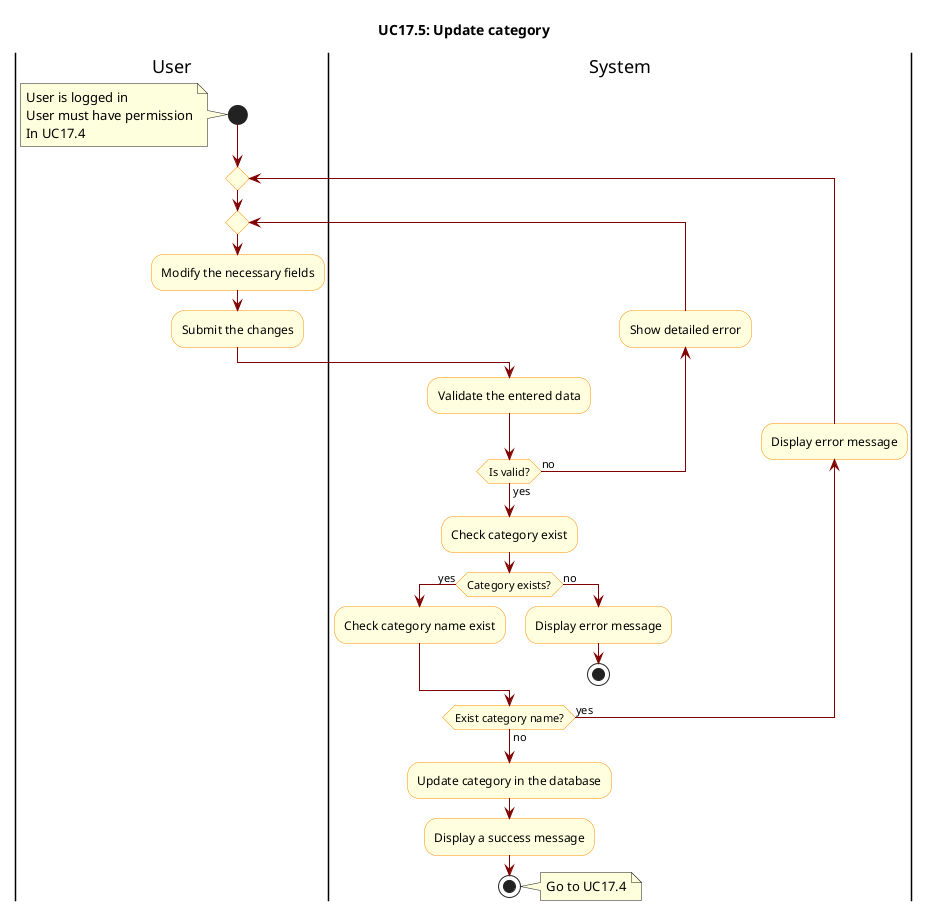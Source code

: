 @startuml

skinparam ActivityBackgroundColor LightYellow
skinparam ActivityBorderColor DarkOrange
skinparam ArrowColor Maroon

title UC17.5: Update category

|User|
start
note left
    User is logged in  
    User must have permission
    In UC17.4
end note

repeat 
    repeat 
        |User|
        :Modify the necessary fields;
        :Submit the changes;

        |System|
        :Validate the entered data;

        backward :Show detailed error;
    repeat while(Is valid?) is(no) not(yes)

    :Check category exist;
    if(Category exists?) then(yes)
        :Check category name exist;
    else(no)
        :Display error message;
        stop
    endif

    backward :Display error message;
repeat while(Exist category name?) is(yes) not(no)

:Update category in the database;
:Display a success message;
stop
note right
    Go to UC17.4
end note

@enduml
